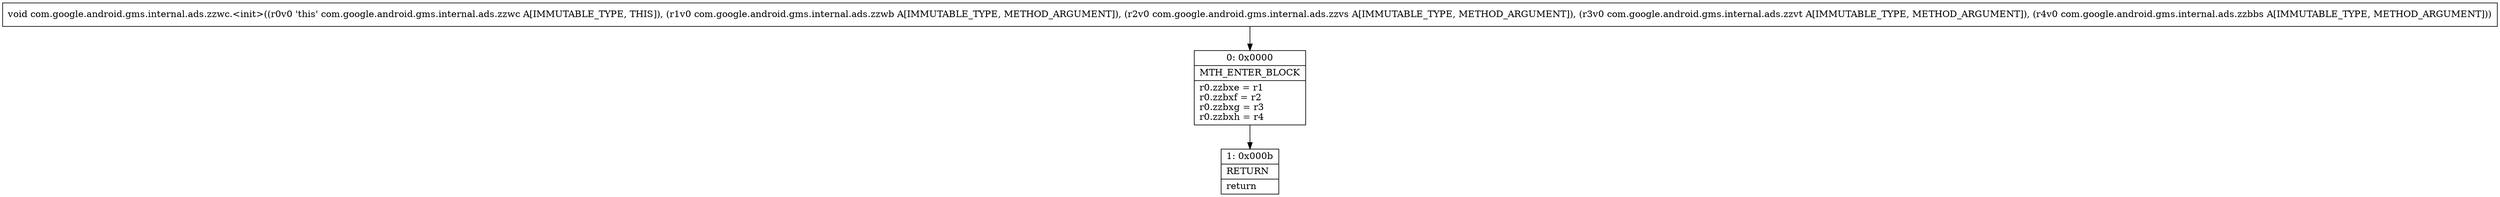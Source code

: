 digraph "CFG forcom.google.android.gms.internal.ads.zzwc.\<init\>(Lcom\/google\/android\/gms\/internal\/ads\/zzwb;Lcom\/google\/android\/gms\/internal\/ads\/zzvs;Lcom\/google\/android\/gms\/internal\/ads\/zzvt;Lcom\/google\/android\/gms\/internal\/ads\/zzbbs;)V" {
Node_0 [shape=record,label="{0\:\ 0x0000|MTH_ENTER_BLOCK\l|r0.zzbxe = r1\lr0.zzbxf = r2\lr0.zzbxg = r3\lr0.zzbxh = r4\l}"];
Node_1 [shape=record,label="{1\:\ 0x000b|RETURN\l|return\l}"];
MethodNode[shape=record,label="{void com.google.android.gms.internal.ads.zzwc.\<init\>((r0v0 'this' com.google.android.gms.internal.ads.zzwc A[IMMUTABLE_TYPE, THIS]), (r1v0 com.google.android.gms.internal.ads.zzwb A[IMMUTABLE_TYPE, METHOD_ARGUMENT]), (r2v0 com.google.android.gms.internal.ads.zzvs A[IMMUTABLE_TYPE, METHOD_ARGUMENT]), (r3v0 com.google.android.gms.internal.ads.zzvt A[IMMUTABLE_TYPE, METHOD_ARGUMENT]), (r4v0 com.google.android.gms.internal.ads.zzbbs A[IMMUTABLE_TYPE, METHOD_ARGUMENT])) }"];
MethodNode -> Node_0;
Node_0 -> Node_1;
}

